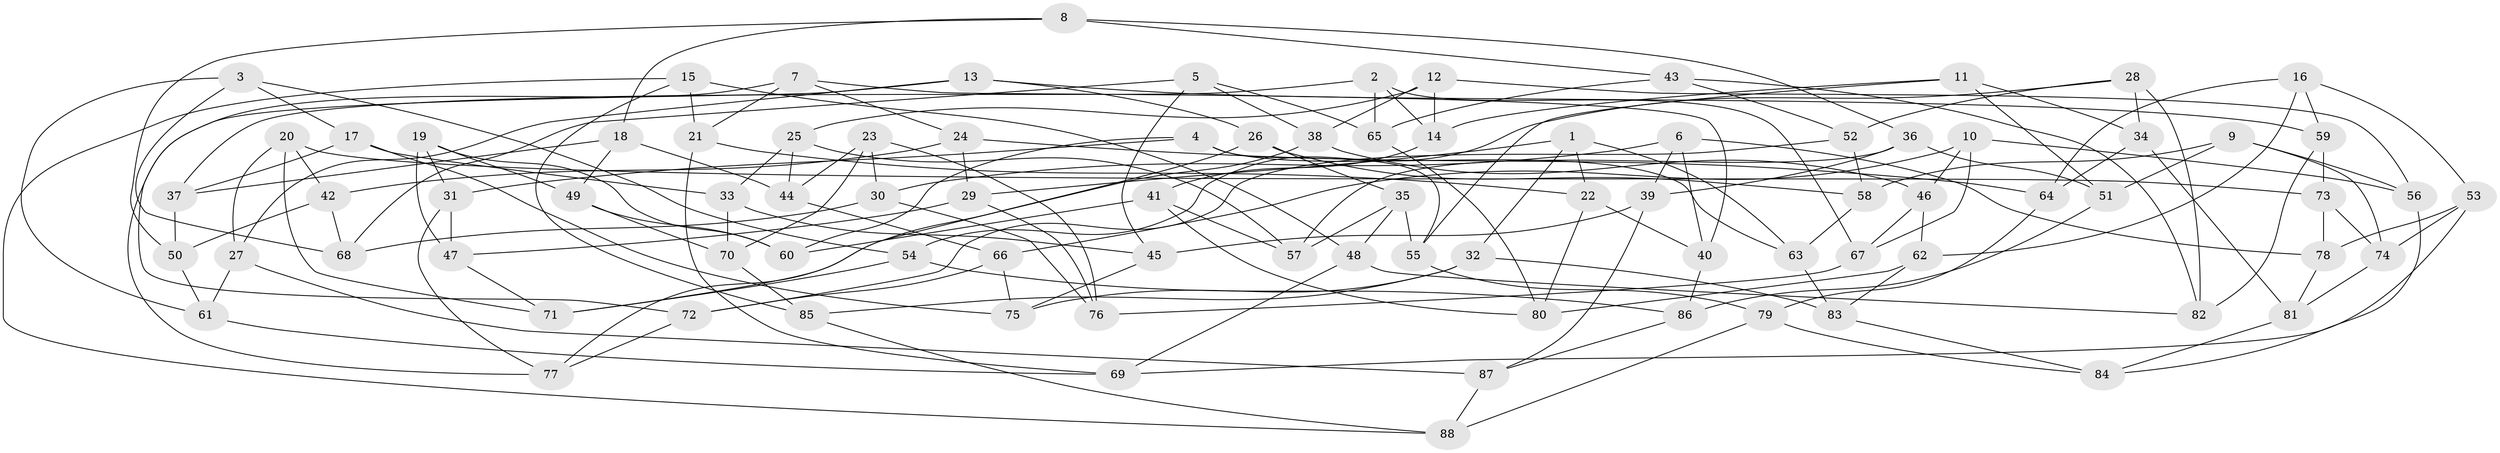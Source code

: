 // coarse degree distribution, {6: 0.42592592592592593, 4: 0.35185185185185186, 5: 0.2037037037037037, 3: 0.018518518518518517}
// Generated by graph-tools (version 1.1) at 2025/52/02/27/25 19:52:33]
// undirected, 88 vertices, 176 edges
graph export_dot {
graph [start="1"]
  node [color=gray90,style=filled];
  1;
  2;
  3;
  4;
  5;
  6;
  7;
  8;
  9;
  10;
  11;
  12;
  13;
  14;
  15;
  16;
  17;
  18;
  19;
  20;
  21;
  22;
  23;
  24;
  25;
  26;
  27;
  28;
  29;
  30;
  31;
  32;
  33;
  34;
  35;
  36;
  37;
  38;
  39;
  40;
  41;
  42;
  43;
  44;
  45;
  46;
  47;
  48;
  49;
  50;
  51;
  52;
  53;
  54;
  55;
  56;
  57;
  58;
  59;
  60;
  61;
  62;
  63;
  64;
  65;
  66;
  67;
  68;
  69;
  70;
  71;
  72;
  73;
  74;
  75;
  76;
  77;
  78;
  79;
  80;
  81;
  82;
  83;
  84;
  85;
  86;
  87;
  88;
  1 -- 63;
  1 -- 32;
  1 -- 29;
  1 -- 22;
  2 -- 65;
  2 -- 67;
  2 -- 14;
  2 -- 37;
  3 -- 17;
  3 -- 54;
  3 -- 61;
  3 -- 68;
  4 -- 60;
  4 -- 63;
  4 -- 55;
  4 -- 31;
  5 -- 45;
  5 -- 65;
  5 -- 68;
  5 -- 38;
  6 -- 39;
  6 -- 78;
  6 -- 40;
  6 -- 30;
  7 -- 72;
  7 -- 40;
  7 -- 24;
  7 -- 21;
  8 -- 36;
  8 -- 18;
  8 -- 50;
  8 -- 43;
  9 -- 51;
  9 -- 74;
  9 -- 58;
  9 -- 56;
  10 -- 46;
  10 -- 67;
  10 -- 66;
  10 -- 56;
  11 -- 14;
  11 -- 55;
  11 -- 51;
  11 -- 34;
  12 -- 38;
  12 -- 56;
  12 -- 25;
  12 -- 14;
  13 -- 59;
  13 -- 27;
  13 -- 26;
  13 -- 77;
  14 -- 41;
  15 -- 85;
  15 -- 21;
  15 -- 48;
  15 -- 88;
  16 -- 62;
  16 -- 53;
  16 -- 59;
  16 -- 64;
  17 -- 37;
  17 -- 33;
  17 -- 75;
  18 -- 49;
  18 -- 44;
  18 -- 37;
  19 -- 31;
  19 -- 60;
  19 -- 49;
  19 -- 47;
  20 -- 42;
  20 -- 27;
  20 -- 71;
  20 -- 73;
  21 -- 22;
  21 -- 69;
  22 -- 40;
  22 -- 80;
  23 -- 76;
  23 -- 70;
  23 -- 30;
  23 -- 44;
  24 -- 29;
  24 -- 64;
  24 -- 42;
  25 -- 44;
  25 -- 57;
  25 -- 33;
  26 -- 35;
  26 -- 58;
  26 -- 77;
  27 -- 87;
  27 -- 61;
  28 -- 54;
  28 -- 34;
  28 -- 82;
  28 -- 52;
  29 -- 47;
  29 -- 76;
  30 -- 68;
  30 -- 76;
  31 -- 47;
  31 -- 77;
  32 -- 83;
  32 -- 85;
  32 -- 75;
  33 -- 70;
  33 -- 45;
  34 -- 81;
  34 -- 64;
  35 -- 48;
  35 -- 55;
  35 -- 57;
  36 -- 39;
  36 -- 57;
  36 -- 51;
  37 -- 50;
  38 -- 46;
  38 -- 71;
  39 -- 45;
  39 -- 87;
  40 -- 86;
  41 -- 80;
  41 -- 60;
  41 -- 57;
  42 -- 50;
  42 -- 68;
  43 -- 82;
  43 -- 65;
  43 -- 52;
  44 -- 66;
  45 -- 75;
  46 -- 62;
  46 -- 67;
  47 -- 71;
  48 -- 82;
  48 -- 69;
  49 -- 60;
  49 -- 70;
  50 -- 61;
  51 -- 86;
  52 -- 72;
  52 -- 58;
  53 -- 78;
  53 -- 74;
  53 -- 69;
  54 -- 71;
  54 -- 86;
  55 -- 79;
  56 -- 84;
  58 -- 63;
  59 -- 73;
  59 -- 82;
  61 -- 69;
  62 -- 80;
  62 -- 83;
  63 -- 83;
  64 -- 79;
  65 -- 80;
  66 -- 75;
  66 -- 72;
  67 -- 76;
  70 -- 85;
  72 -- 77;
  73 -- 78;
  73 -- 74;
  74 -- 81;
  78 -- 81;
  79 -- 84;
  79 -- 88;
  81 -- 84;
  83 -- 84;
  85 -- 88;
  86 -- 87;
  87 -- 88;
}
